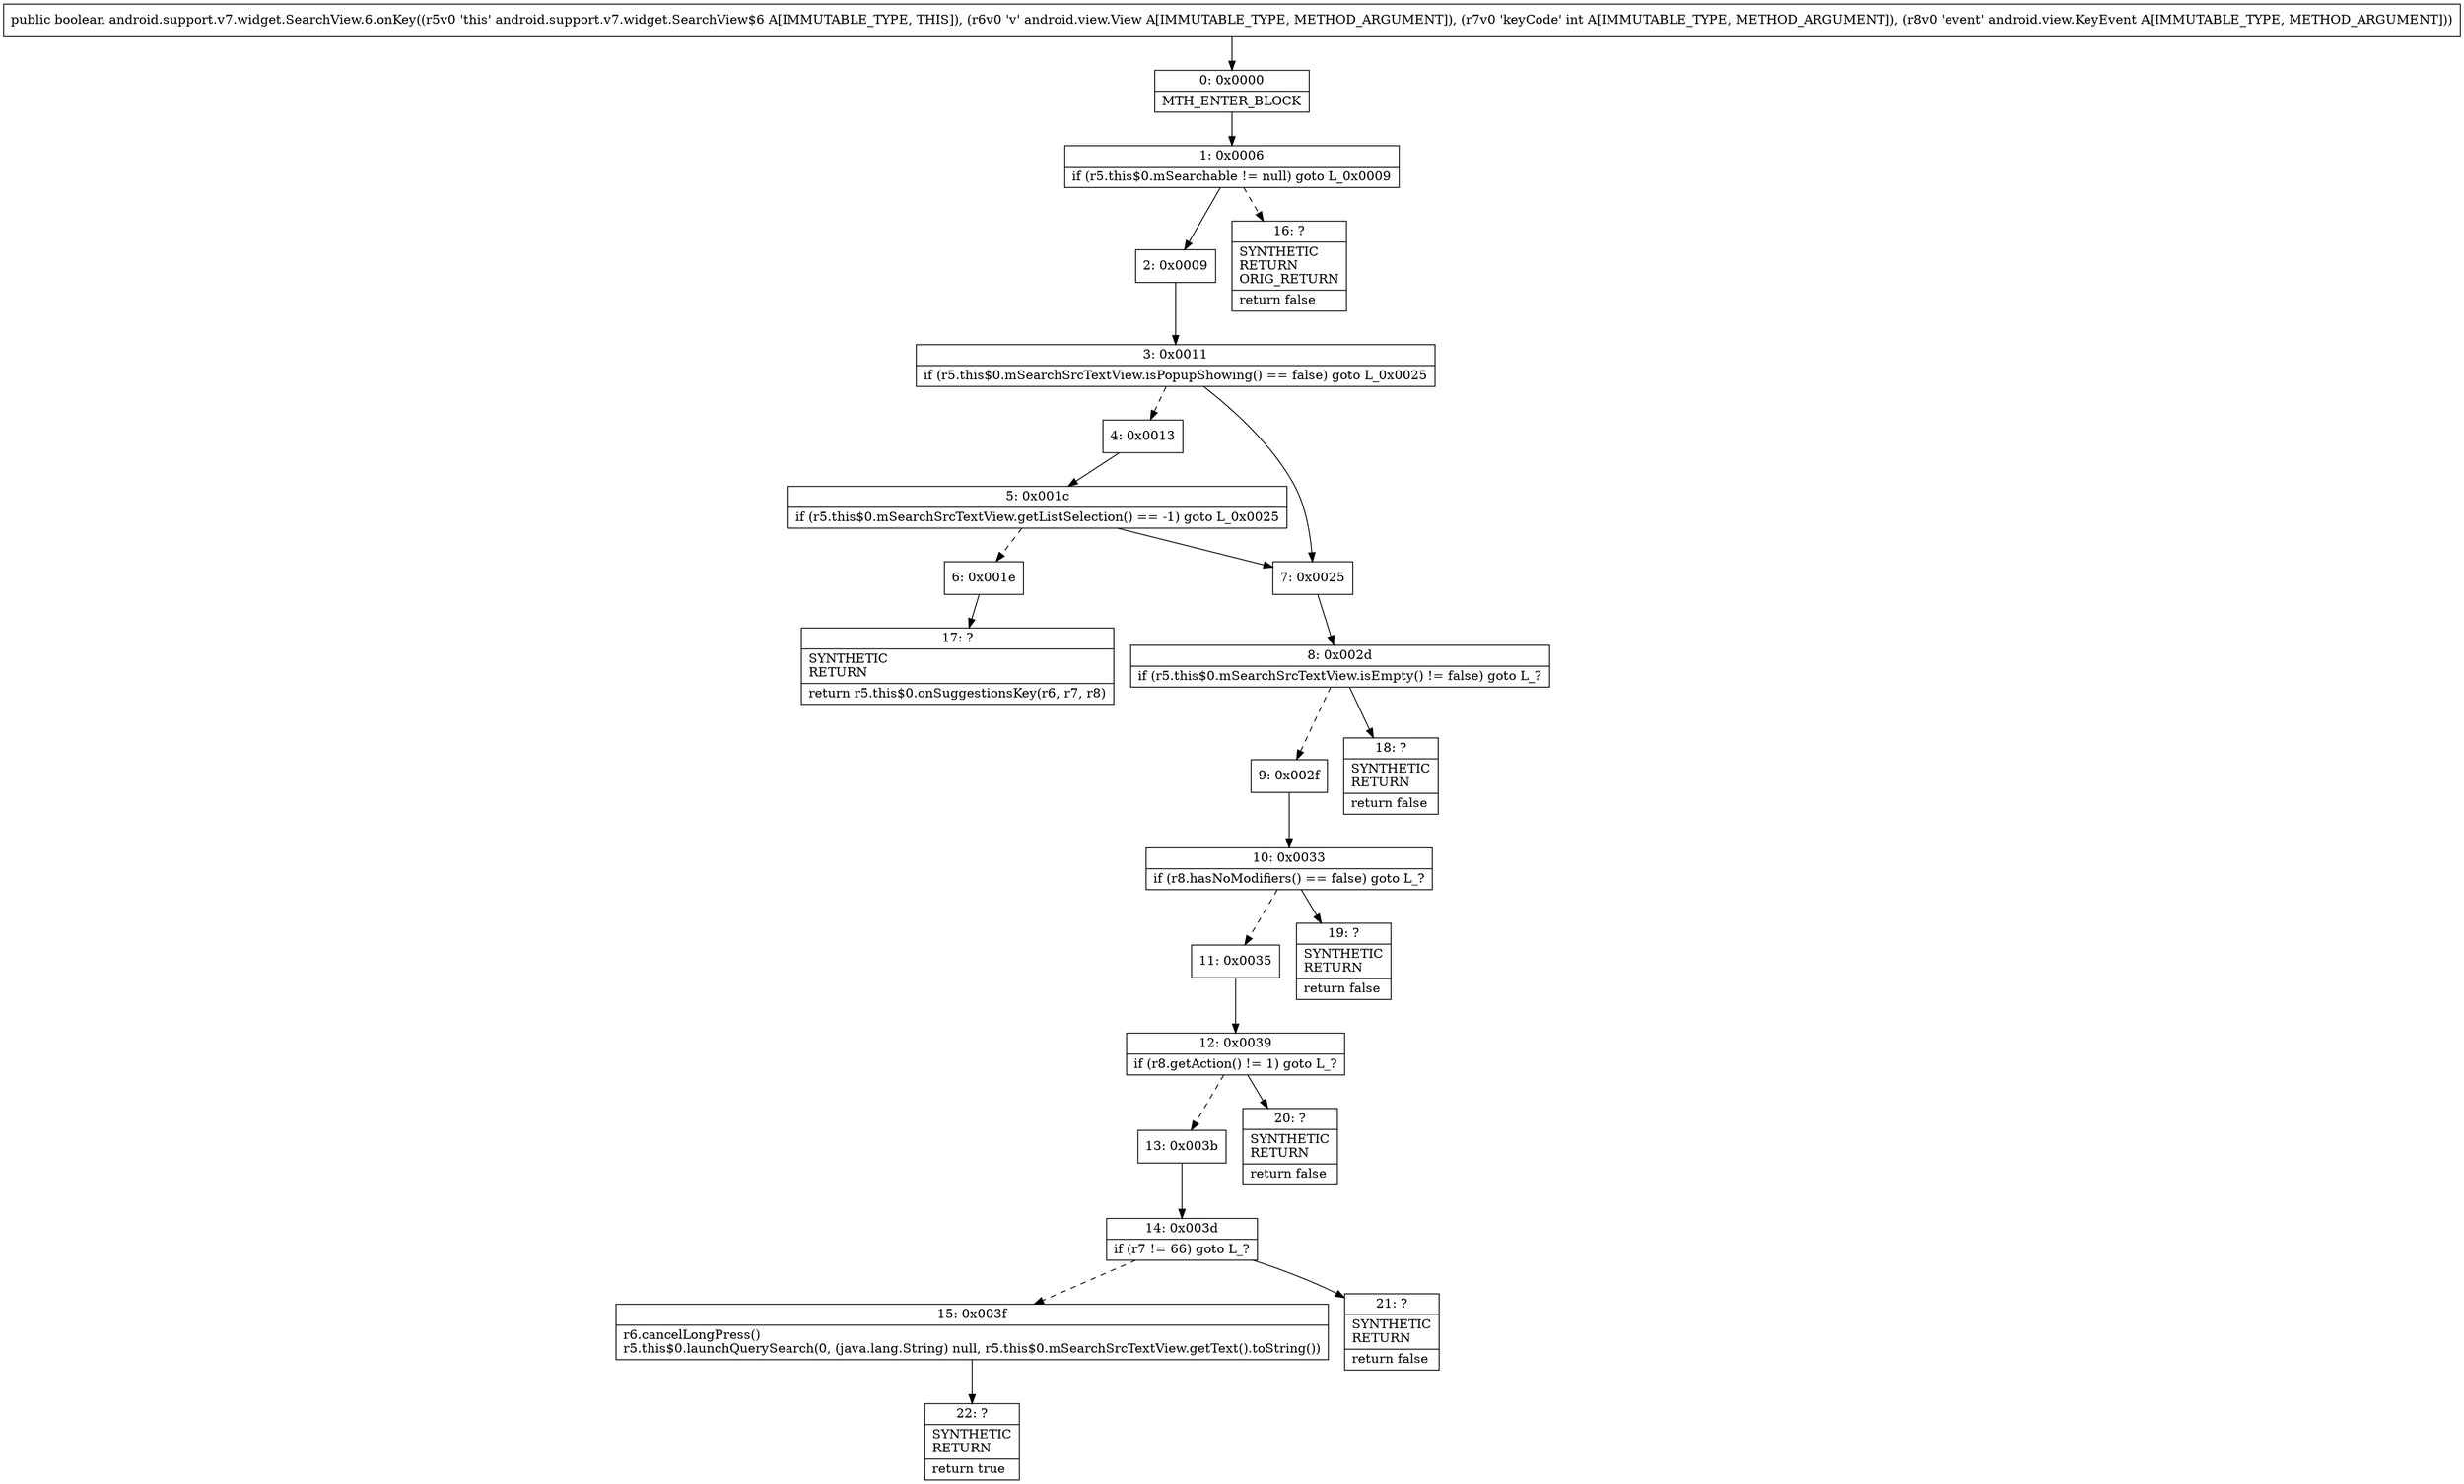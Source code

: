 digraph "CFG forandroid.support.v7.widget.SearchView.6.onKey(Landroid\/view\/View;ILandroid\/view\/KeyEvent;)Z" {
Node_0 [shape=record,label="{0\:\ 0x0000|MTH_ENTER_BLOCK\l}"];
Node_1 [shape=record,label="{1\:\ 0x0006|if (r5.this$0.mSearchable != null) goto L_0x0009\l}"];
Node_2 [shape=record,label="{2\:\ 0x0009}"];
Node_3 [shape=record,label="{3\:\ 0x0011|if (r5.this$0.mSearchSrcTextView.isPopupShowing() == false) goto L_0x0025\l}"];
Node_4 [shape=record,label="{4\:\ 0x0013}"];
Node_5 [shape=record,label="{5\:\ 0x001c|if (r5.this$0.mSearchSrcTextView.getListSelection() == \-1) goto L_0x0025\l}"];
Node_6 [shape=record,label="{6\:\ 0x001e}"];
Node_7 [shape=record,label="{7\:\ 0x0025}"];
Node_8 [shape=record,label="{8\:\ 0x002d|if (r5.this$0.mSearchSrcTextView.isEmpty() != false) goto L_?\l}"];
Node_9 [shape=record,label="{9\:\ 0x002f}"];
Node_10 [shape=record,label="{10\:\ 0x0033|if (r8.hasNoModifiers() == false) goto L_?\l}"];
Node_11 [shape=record,label="{11\:\ 0x0035}"];
Node_12 [shape=record,label="{12\:\ 0x0039|if (r8.getAction() != 1) goto L_?\l}"];
Node_13 [shape=record,label="{13\:\ 0x003b}"];
Node_14 [shape=record,label="{14\:\ 0x003d|if (r7 != 66) goto L_?\l}"];
Node_15 [shape=record,label="{15\:\ 0x003f|r6.cancelLongPress()\lr5.this$0.launchQuerySearch(0, (java.lang.String) null, r5.this$0.mSearchSrcTextView.getText().toString())\l}"];
Node_16 [shape=record,label="{16\:\ ?|SYNTHETIC\lRETURN\lORIG_RETURN\l|return false\l}"];
Node_17 [shape=record,label="{17\:\ ?|SYNTHETIC\lRETURN\l|return r5.this$0.onSuggestionsKey(r6, r7, r8)\l}"];
Node_18 [shape=record,label="{18\:\ ?|SYNTHETIC\lRETURN\l|return false\l}"];
Node_19 [shape=record,label="{19\:\ ?|SYNTHETIC\lRETURN\l|return false\l}"];
Node_20 [shape=record,label="{20\:\ ?|SYNTHETIC\lRETURN\l|return false\l}"];
Node_21 [shape=record,label="{21\:\ ?|SYNTHETIC\lRETURN\l|return false\l}"];
Node_22 [shape=record,label="{22\:\ ?|SYNTHETIC\lRETURN\l|return true\l}"];
MethodNode[shape=record,label="{public boolean android.support.v7.widget.SearchView.6.onKey((r5v0 'this' android.support.v7.widget.SearchView$6 A[IMMUTABLE_TYPE, THIS]), (r6v0 'v' android.view.View A[IMMUTABLE_TYPE, METHOD_ARGUMENT]), (r7v0 'keyCode' int A[IMMUTABLE_TYPE, METHOD_ARGUMENT]), (r8v0 'event' android.view.KeyEvent A[IMMUTABLE_TYPE, METHOD_ARGUMENT])) }"];
MethodNode -> Node_0;
Node_0 -> Node_1;
Node_1 -> Node_2;
Node_1 -> Node_16[style=dashed];
Node_2 -> Node_3;
Node_3 -> Node_4[style=dashed];
Node_3 -> Node_7;
Node_4 -> Node_5;
Node_5 -> Node_6[style=dashed];
Node_5 -> Node_7;
Node_6 -> Node_17;
Node_7 -> Node_8;
Node_8 -> Node_9[style=dashed];
Node_8 -> Node_18;
Node_9 -> Node_10;
Node_10 -> Node_11[style=dashed];
Node_10 -> Node_19;
Node_11 -> Node_12;
Node_12 -> Node_13[style=dashed];
Node_12 -> Node_20;
Node_13 -> Node_14;
Node_14 -> Node_15[style=dashed];
Node_14 -> Node_21;
Node_15 -> Node_22;
}

